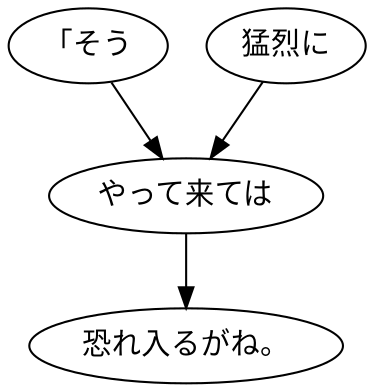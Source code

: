 digraph graph6274 {
	node0 [label="「そう"];
	node1 [label="猛烈に"];
	node2 [label="やって来ては"];
	node3 [label="恐れ入るがね。"];
	node0 -> node2;
	node1 -> node2;
	node2 -> node3;
}
